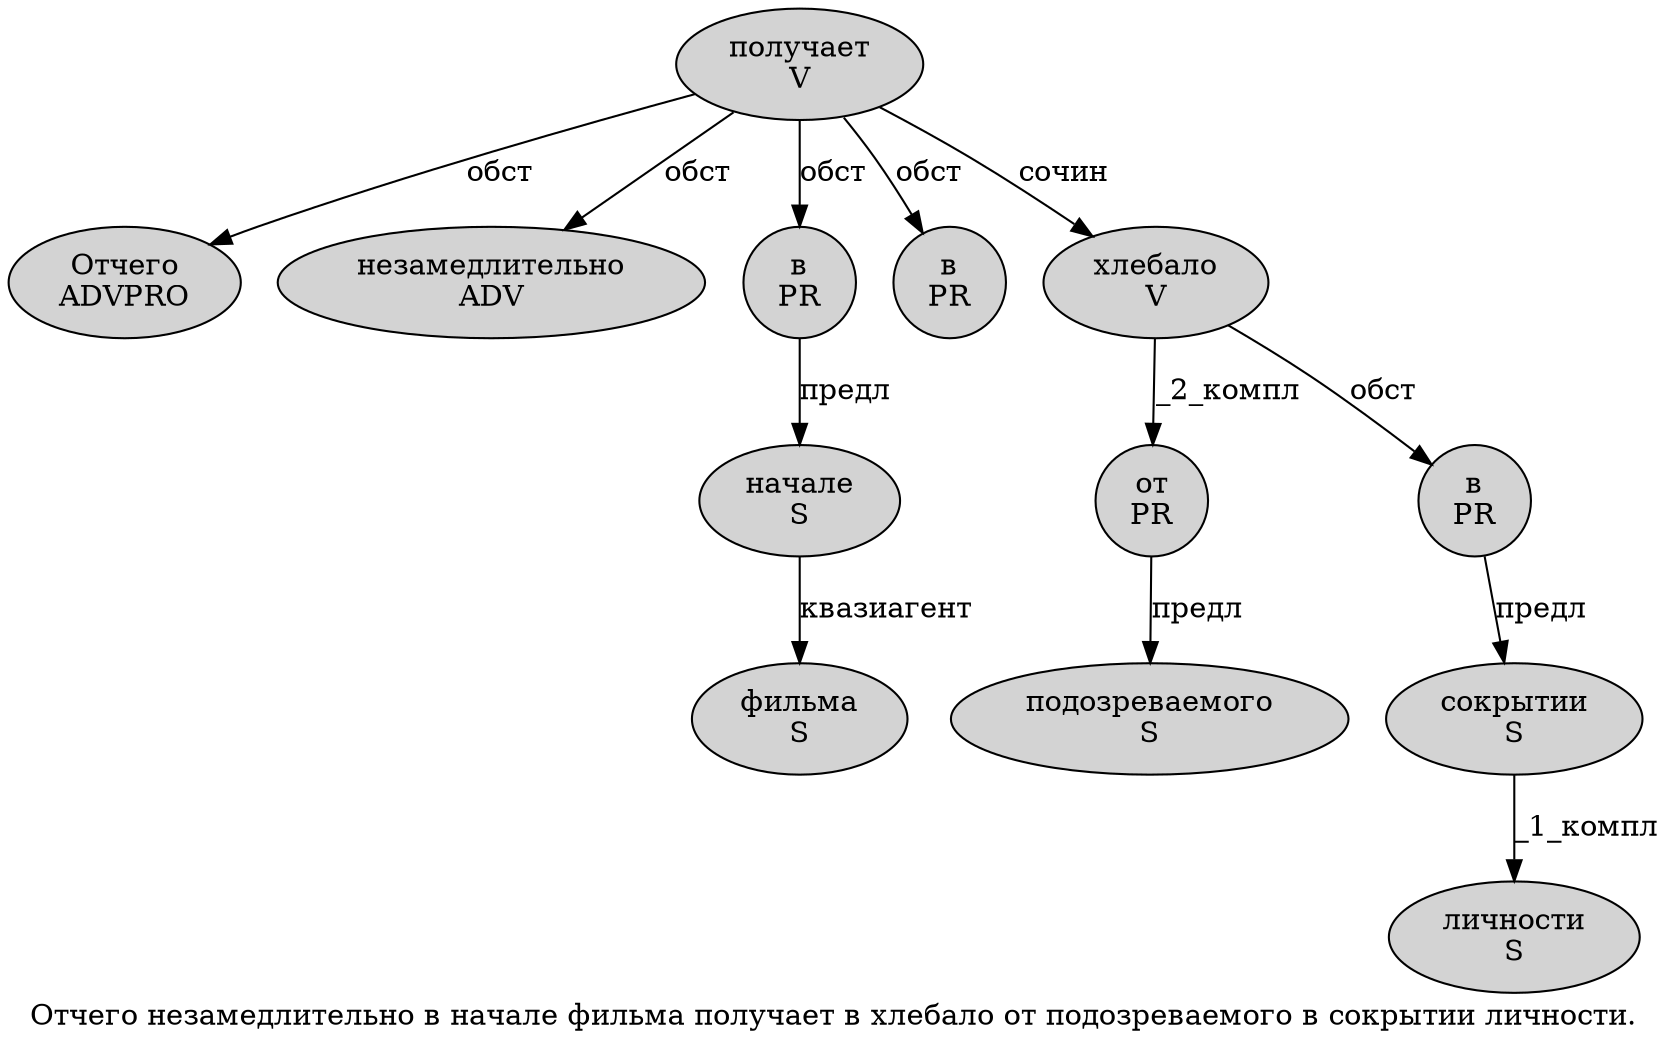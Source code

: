 digraph SENTENCE_2723 {
	graph [label="Отчего незамедлительно в начале фильма получает в хлебало от подозреваемого в сокрытии личности."]
	node [style=filled]
		0 [label="Отчего
ADVPRO" color="" fillcolor=lightgray penwidth=1 shape=ellipse]
		1 [label="незамедлительно
ADV" color="" fillcolor=lightgray penwidth=1 shape=ellipse]
		2 [label="в
PR" color="" fillcolor=lightgray penwidth=1 shape=ellipse]
		3 [label="начале
S" color="" fillcolor=lightgray penwidth=1 shape=ellipse]
		4 [label="фильма
S" color="" fillcolor=lightgray penwidth=1 shape=ellipse]
		5 [label="получает
V" color="" fillcolor=lightgray penwidth=1 shape=ellipse]
		6 [label="в
PR" color="" fillcolor=lightgray penwidth=1 shape=ellipse]
		7 [label="хлебало
V" color="" fillcolor=lightgray penwidth=1 shape=ellipse]
		8 [label="от
PR" color="" fillcolor=lightgray penwidth=1 shape=ellipse]
		9 [label="подозреваемого
S" color="" fillcolor=lightgray penwidth=1 shape=ellipse]
		10 [label="в
PR" color="" fillcolor=lightgray penwidth=1 shape=ellipse]
		11 [label="сокрытии
S" color="" fillcolor=lightgray penwidth=1 shape=ellipse]
		12 [label="личности
S" color="" fillcolor=lightgray penwidth=1 shape=ellipse]
			2 -> 3 [label="предл"]
			10 -> 11 [label="предл"]
			7 -> 8 [label="_2_компл"]
			7 -> 10 [label="обст"]
			11 -> 12 [label="_1_компл"]
			3 -> 4 [label="квазиагент"]
			8 -> 9 [label="предл"]
			5 -> 0 [label="обст"]
			5 -> 1 [label="обст"]
			5 -> 2 [label="обст"]
			5 -> 6 [label="обст"]
			5 -> 7 [label="сочин"]
}